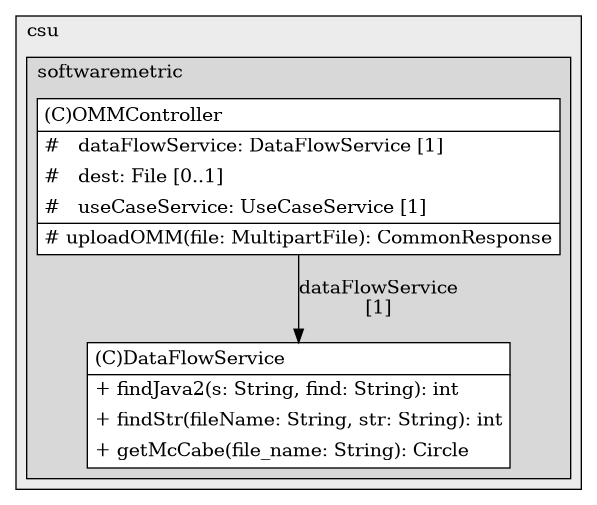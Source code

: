 @startuml

/' diagram meta data start
config=StructureConfiguration;
{
  "projectClassification": {
    "searchMode": "OpenProject", // OpenProject, AllProjects
    "includedProjects": "",
    "pathEndKeywords": "*.impl",
    "isClientPath": "",
    "isClientName": "",
    "isTestPath": "",
    "isTestName": "",
    "isMappingPath": "",
    "isMappingName": "",
    "isDataAccessPath": "",
    "isDataAccessName": "",
    "isDataStructurePath": "",
    "isDataStructureName": "",
    "isInterfaceStructuresPath": "",
    "isInterfaceStructuresName": "",
    "isEntryPointPath": "",
    "isEntryPointName": "",
    "treatFinalFieldsAsMandatory": false
  },
  "graphRestriction": {
    "classPackageExcludeFilter": "",
    "classPackageIncludeFilter": "",
    "classNameExcludeFilter": "",
    "classNameIncludeFilter": "",
    "methodNameExcludeFilter": "",
    "methodNameIncludeFilter": "",
    "removeByInheritance": "", // inheritance/annotation based filtering is done in a second step
    "removeByAnnotation": "",
    "removeByClassPackage": "", // cleanup the graph after inheritance/annotation based filtering is done
    "removeByClassName": "",
    "cutMappings": false,
    "cutEnum": true,
    "cutTests": true,
    "cutClient": true,
    "cutDataAccess": false,
    "cutInterfaceStructures": false,
    "cutDataStructures": false,
    "cutGetterAndSetter": true,
    "cutConstructors": true
  },
  "graphTraversal": {
    "forwardDepth": 6,
    "backwardDepth": 6,
    "classPackageExcludeFilter": "",
    "classPackageIncludeFilter": "",
    "classNameExcludeFilter": "",
    "classNameIncludeFilter": "",
    "methodNameExcludeFilter": "",
    "methodNameIncludeFilter": "",
    "hideMappings": false,
    "hideDataStructures": false,
    "hidePrivateMethods": true,
    "hideInterfaceCalls": true, // indirection: implementation -> interface (is hidden) -> implementation
    "onlyShowApplicationEntryPoints": false, // root node is included
    "useMethodCallsForStructureDiagram": "ForwardOnly" // ForwardOnly, BothDirections, No
  },
  "details": {
    "aggregation": "GroupByClass", // ByClass, GroupByClass, None
    "showClassGenericTypes": true,
    "showMethods": true,
    "showMethodParameterNames": true,
    "showMethodParameterTypes": true,
    "showMethodReturnType": true,
    "showPackageLevels": 2,
    "showDetailedClassStructure": true
  },
  "rootClass": "org.csu.softwaremetric.service.DataFlowService",
  "extensionCallbackMethod": "" // qualified.class.name#methodName - signature: public static String method(String)
}
diagram meta data end '/



digraph g {
    rankdir="TB"
    splines=polyline
    

'nodes 
subgraph cluster_98821 { 
   	label=csu
	labeljust=l
	fillcolor="#ececec"
	style=filled
   
   subgraph cluster_2070025952 { 
   	label=softwaremetric
	labeljust=l
	fillcolor="#d8d8d8"
	style=filled
   
   DataFlowService1795802417[
	label=<<TABLE BORDER="1" CELLBORDER="0" CELLPADDING="4" CELLSPACING="0">
<TR><TD ALIGN="LEFT" >(C)DataFlowService</TD></TR>
<HR/>
<TR><TD ALIGN="LEFT" >+ findJava2(s: String, find: String): int</TD></TR>
<TR><TD ALIGN="LEFT" >+ findStr(fileName: String, str: String): int</TD></TR>
<TR><TD ALIGN="LEFT" >+ getMcCabe(file_name: String): Circle</TD></TR>
</TABLE>>
	style=filled
	margin=0
	shape=plaintext
	fillcolor="#FFFFFF"
];

OMMController1295514720[
	label=<<TABLE BORDER="1" CELLBORDER="0" CELLPADDING="4" CELLSPACING="0">
<TR><TD ALIGN="LEFT" >(C)OMMController</TD></TR>
<HR/>
<TR><TD ALIGN="LEFT" >#   dataFlowService: DataFlowService [1]</TD></TR>
<TR><TD ALIGN="LEFT" >#   dest: File [0..1]</TD></TR>
<TR><TD ALIGN="LEFT" >#   useCaseService: UseCaseService [1]</TD></TR>
<HR/>
<TR><TD ALIGN="LEFT" ># uploadOMM(file: MultipartFile): CommonResponse</TD></TR>
</TABLE>>
	style=filled
	margin=0
	shape=plaintext
	fillcolor="#FFFFFF"
];
} 
} 

'edges    
OMMController1295514720 -> DataFlowService1795802417[label="dataFlowService
[1]"];
    
}
@enduml